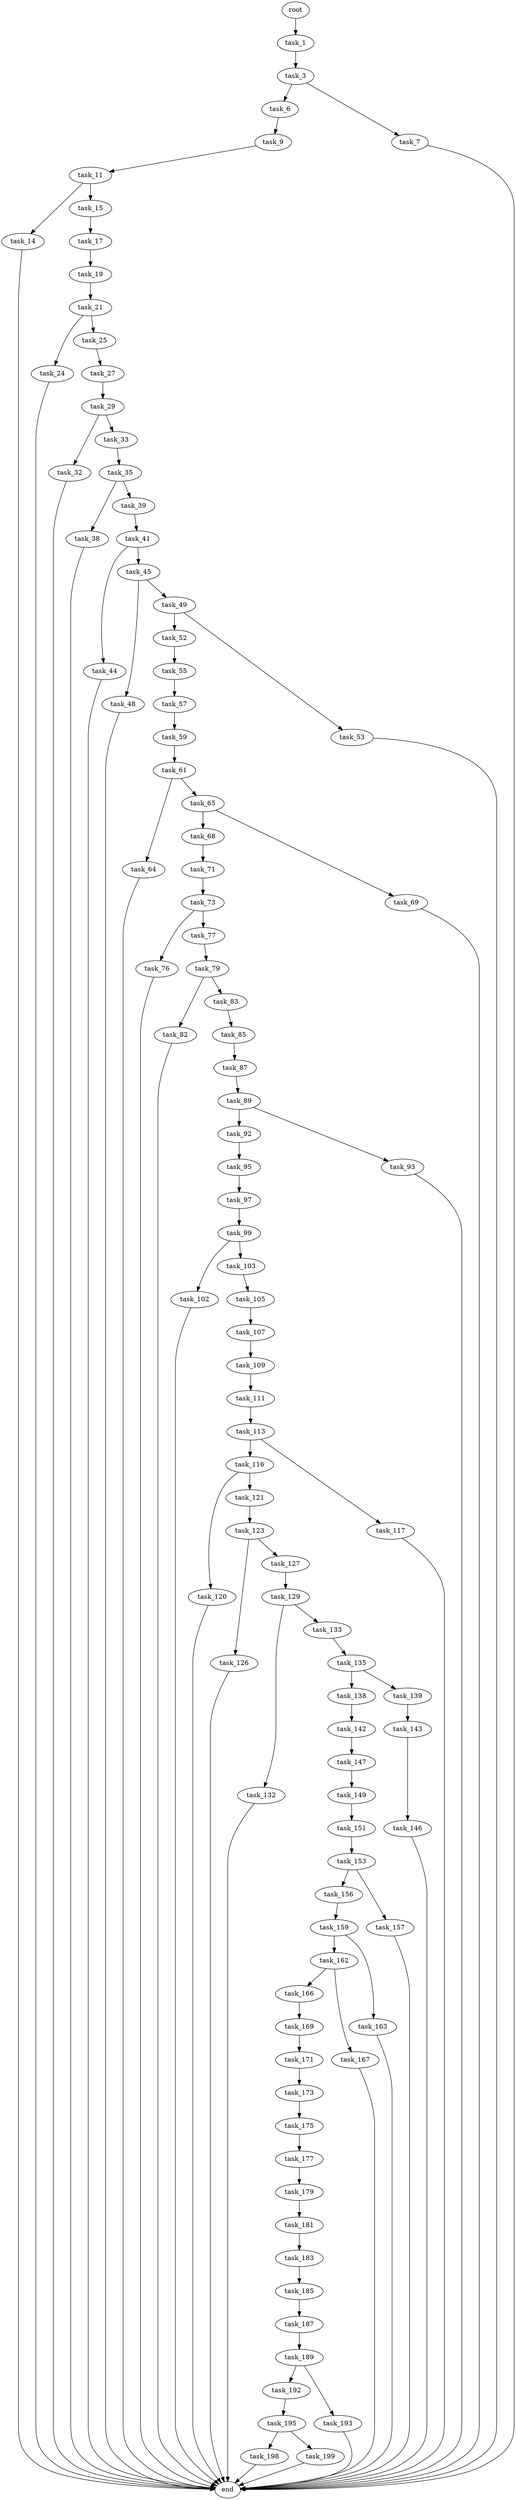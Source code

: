 digraph G {
  root [size="0.000000"];
  task_1 [size="782757789696.000000"];
  task_3 [size="549755813888.000000"];
  task_6 [size="1073741824000.000000"];
  task_7 [size="27163241388.000000"];
  task_9 [size="167349119577.000000"];
  end [size="0.000000"];
  task_11 [size="406717615132.000000"];
  task_14 [size="29036868746.000000"];
  task_15 [size="13284017730.000000"];
  task_17 [size="890950716.000000"];
  task_19 [size="134217728000.000000"];
  task_21 [size="231928233984.000000"];
  task_24 [size="68719476736.000000"];
  task_25 [size="897526046828.000000"];
  task_27 [size="68719476736.000000"];
  task_29 [size="28991029248.000000"];
  task_32 [size="549755813888.000000"];
  task_33 [size="368293445632.000000"];
  task_35 [size="368293445632.000000"];
  task_38 [size="855667640568.000000"];
  task_39 [size="233196723569.000000"];
  task_41 [size="395680270456.000000"];
  task_44 [size="2889432857.000000"];
  task_45 [size="134217728000.000000"];
  task_48 [size="15935673760.000000"];
  task_49 [size="958796415.000000"];
  task_52 [size="8589934592.000000"];
  task_53 [size="7590221322.000000"];
  task_55 [size="8589934592.000000"];
  task_57 [size="57335297913.000000"];
  task_59 [size="725102985984.000000"];
  task_61 [size="962098329036.000000"];
  task_64 [size="8589934592.000000"];
  task_65 [size="5434544731.000000"];
  task_68 [size="723144790.000000"];
  task_69 [size="1420047681.000000"];
  task_71 [size="25377267696.000000"];
  task_73 [size="20851610252.000000"];
  task_76 [size="21685781009.000000"];
  task_77 [size="5574476449.000000"];
  task_79 [size="28991029248.000000"];
  task_82 [size="2327383588.000000"];
  task_83 [size="134217728000.000000"];
  task_85 [size="754617635238.000000"];
  task_87 [size="549755813888.000000"];
  task_89 [size="40321309606.000000"];
  task_92 [size="34304630966.000000"];
  task_93 [size="135771724895.000000"];
  task_95 [size="623847678.000000"];
  task_97 [size="8589934592.000000"];
  task_99 [size="8589934592.000000"];
  task_102 [size="28991029248.000000"];
  task_103 [size="10968670302.000000"];
  task_105 [size="40345982038.000000"];
  task_107 [size="1073741824000.000000"];
  task_109 [size="18325510974.000000"];
  task_111 [size="8589934592.000000"];
  task_113 [size="264843032999.000000"];
  task_116 [size="36907289788.000000"];
  task_117 [size="572567755.000000"];
  task_120 [size="953202258.000000"];
  task_121 [size="293722075744.000000"];
  task_123 [size="10672133310.000000"];
  task_126 [size="19453375781.000000"];
  task_127 [size="20619743134.000000"];
  task_129 [size="8589934592.000000"];
  task_132 [size="387568119217.000000"];
  task_133 [size="782757789696.000000"];
  task_135 [size="4089483791.000000"];
  task_138 [size="121643295260.000000"];
  task_139 [size="1245026436901.000000"];
  task_142 [size="771265555.000000"];
  task_143 [size="85421434005.000000"];
  task_147 [size="782757789696.000000"];
  task_146 [size="21560089601.000000"];
  task_149 [size="568759281176.000000"];
  task_151 [size="516920597824.000000"];
  task_153 [size="600886024137.000000"];
  task_156 [size="28291252692.000000"];
  task_157 [size="14745071019.000000"];
  task_159 [size="1073741824000.000000"];
  task_162 [size="8431025932.000000"];
  task_163 [size="72641309354.000000"];
  task_166 [size="8589934592.000000"];
  task_167 [size="461325261565.000000"];
  task_169 [size="864368701.000000"];
  task_171 [size="20148977238.000000"];
  task_173 [size="28991029248.000000"];
  task_175 [size="46570202444.000000"];
  task_177 [size="28991029248.000000"];
  task_179 [size="184771371054.000000"];
  task_181 [size="368293445632.000000"];
  task_183 [size="68887898548.000000"];
  task_185 [size="1073741824000.000000"];
  task_187 [size="4426606829.000000"];
  task_189 [size="1302899081338.000000"];
  task_192 [size="231928233984.000000"];
  task_193 [size="323403977555.000000"];
  task_195 [size="144980940072.000000"];
  task_198 [size="10345392810.000000"];
  task_199 [size="16752589377.000000"];

  root -> task_1 [size="1.000000"];
  task_1 -> task_3 [size="679477248.000000"];
  task_3 -> task_6 [size="536870912.000000"];
  task_3 -> task_7 [size="536870912.000000"];
  task_6 -> task_9 [size="838860800.000000"];
  task_7 -> end [size="1.000000"];
  task_9 -> task_11 [size="209715200.000000"];
  task_11 -> task_14 [size="411041792.000000"];
  task_11 -> task_15 [size="411041792.000000"];
  task_14 -> end [size="1.000000"];
  task_15 -> task_17 [size="411041792.000000"];
  task_17 -> task_19 [size="33554432.000000"];
  task_19 -> task_21 [size="209715200.000000"];
  task_21 -> task_24 [size="301989888.000000"];
  task_21 -> task_25 [size="301989888.000000"];
  task_24 -> end [size="1.000000"];
  task_25 -> task_27 [size="838860800.000000"];
  task_27 -> task_29 [size="134217728.000000"];
  task_29 -> task_32 [size="75497472.000000"];
  task_29 -> task_33 [size="75497472.000000"];
  task_32 -> end [size="1.000000"];
  task_33 -> task_35 [size="411041792.000000"];
  task_35 -> task_38 [size="411041792.000000"];
  task_35 -> task_39 [size="411041792.000000"];
  task_38 -> end [size="1.000000"];
  task_39 -> task_41 [size="209715200.000000"];
  task_41 -> task_44 [size="411041792.000000"];
  task_41 -> task_45 [size="411041792.000000"];
  task_44 -> end [size="1.000000"];
  task_45 -> task_48 [size="209715200.000000"];
  task_45 -> task_49 [size="209715200.000000"];
  task_48 -> end [size="1.000000"];
  task_49 -> task_52 [size="33554432.000000"];
  task_49 -> task_53 [size="33554432.000000"];
  task_52 -> task_55 [size="33554432.000000"];
  task_53 -> end [size="1.000000"];
  task_55 -> task_57 [size="33554432.000000"];
  task_57 -> task_59 [size="75497472.000000"];
  task_59 -> task_61 [size="536870912.000000"];
  task_61 -> task_64 [size="838860800.000000"];
  task_61 -> task_65 [size="838860800.000000"];
  task_64 -> end [size="1.000000"];
  task_65 -> task_68 [size="209715200.000000"];
  task_65 -> task_69 [size="209715200.000000"];
  task_68 -> task_71 [size="33554432.000000"];
  task_69 -> end [size="1.000000"];
  task_71 -> task_73 [size="536870912.000000"];
  task_73 -> task_76 [size="536870912.000000"];
  task_73 -> task_77 [size="536870912.000000"];
  task_76 -> end [size="1.000000"];
  task_77 -> task_79 [size="301989888.000000"];
  task_79 -> task_82 [size="75497472.000000"];
  task_79 -> task_83 [size="75497472.000000"];
  task_82 -> end [size="1.000000"];
  task_83 -> task_85 [size="209715200.000000"];
  task_85 -> task_87 [size="838860800.000000"];
  task_87 -> task_89 [size="536870912.000000"];
  task_89 -> task_92 [size="679477248.000000"];
  task_89 -> task_93 [size="679477248.000000"];
  task_92 -> task_95 [size="536870912.000000"];
  task_93 -> end [size="1.000000"];
  task_95 -> task_97 [size="33554432.000000"];
  task_97 -> task_99 [size="33554432.000000"];
  task_99 -> task_102 [size="33554432.000000"];
  task_99 -> task_103 [size="33554432.000000"];
  task_102 -> end [size="1.000000"];
  task_103 -> task_105 [size="209715200.000000"];
  task_105 -> task_107 [size="838860800.000000"];
  task_107 -> task_109 [size="838860800.000000"];
  task_109 -> task_111 [size="411041792.000000"];
  task_111 -> task_113 [size="33554432.000000"];
  task_113 -> task_116 [size="679477248.000000"];
  task_113 -> task_117 [size="679477248.000000"];
  task_116 -> task_120 [size="838860800.000000"];
  task_116 -> task_121 [size="838860800.000000"];
  task_117 -> end [size="1.000000"];
  task_120 -> end [size="1.000000"];
  task_121 -> task_123 [size="679477248.000000"];
  task_123 -> task_126 [size="679477248.000000"];
  task_123 -> task_127 [size="679477248.000000"];
  task_126 -> end [size="1.000000"];
  task_127 -> task_129 [size="536870912.000000"];
  task_129 -> task_132 [size="33554432.000000"];
  task_129 -> task_133 [size="33554432.000000"];
  task_132 -> end [size="1.000000"];
  task_133 -> task_135 [size="679477248.000000"];
  task_135 -> task_138 [size="75497472.000000"];
  task_135 -> task_139 [size="75497472.000000"];
  task_138 -> task_142 [size="301989888.000000"];
  task_139 -> task_143 [size="838860800.000000"];
  task_142 -> task_147 [size="33554432.000000"];
  task_143 -> task_146 [size="411041792.000000"];
  task_147 -> task_149 [size="679477248.000000"];
  task_146 -> end [size="1.000000"];
  task_149 -> task_151 [size="838860800.000000"];
  task_151 -> task_153 [size="411041792.000000"];
  task_153 -> task_156 [size="679477248.000000"];
  task_153 -> task_157 [size="679477248.000000"];
  task_156 -> task_159 [size="134217728.000000"];
  task_157 -> end [size="1.000000"];
  task_159 -> task_162 [size="838860800.000000"];
  task_159 -> task_163 [size="838860800.000000"];
  task_162 -> task_166 [size="209715200.000000"];
  task_162 -> task_167 [size="209715200.000000"];
  task_163 -> end [size="1.000000"];
  task_166 -> task_169 [size="33554432.000000"];
  task_167 -> end [size="1.000000"];
  task_169 -> task_171 [size="33554432.000000"];
  task_171 -> task_173 [size="33554432.000000"];
  task_173 -> task_175 [size="75497472.000000"];
  task_175 -> task_177 [size="838860800.000000"];
  task_177 -> task_179 [size="75497472.000000"];
  task_179 -> task_181 [size="411041792.000000"];
  task_181 -> task_183 [size="411041792.000000"];
  task_183 -> task_185 [size="209715200.000000"];
  task_185 -> task_187 [size="838860800.000000"];
  task_187 -> task_189 [size="209715200.000000"];
  task_189 -> task_192 [size="838860800.000000"];
  task_189 -> task_193 [size="838860800.000000"];
  task_192 -> task_195 [size="301989888.000000"];
  task_193 -> end [size="1.000000"];
  task_195 -> task_198 [size="134217728.000000"];
  task_195 -> task_199 [size="134217728.000000"];
  task_198 -> end [size="1.000000"];
  task_199 -> end [size="1.000000"];
}
